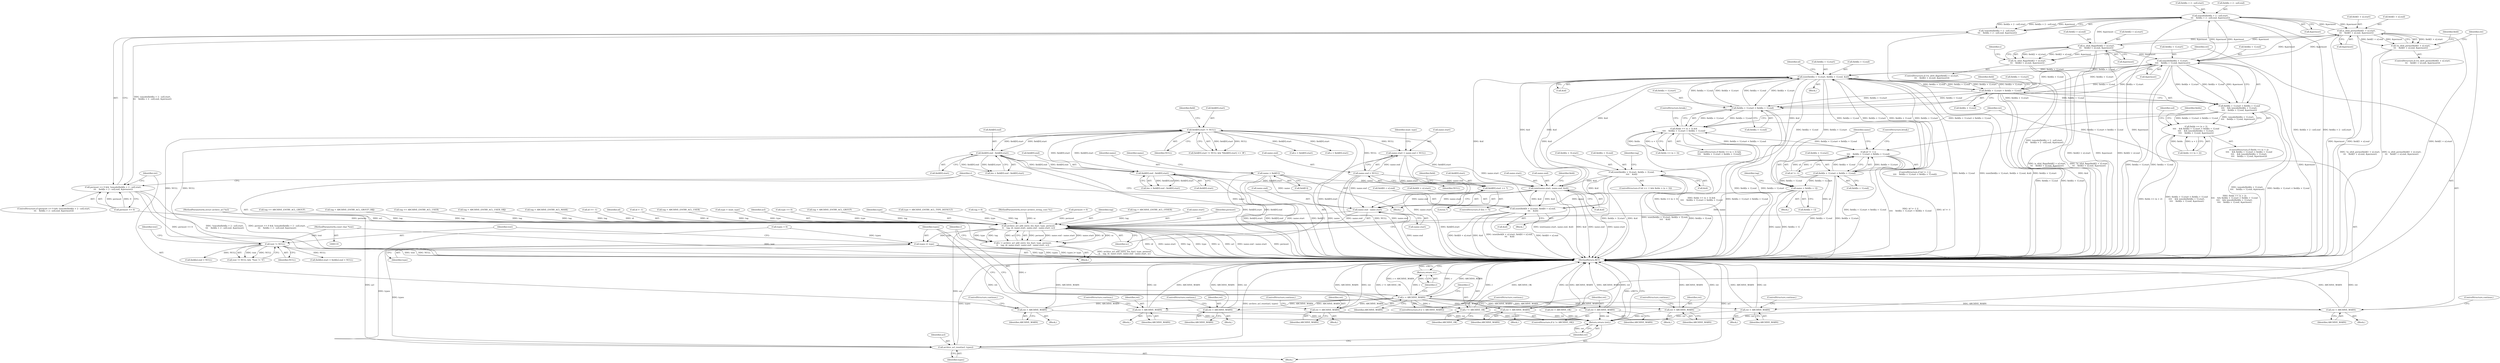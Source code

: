 digraph "0_libarchive_15bf44fd2c1ad0e3fd87048b3fcc90c4dcff1175@array" {
"1000656" [label="(Call,ismode(field[n + 2 - sol].start,\n\t\t\t    field[n + 2 - sol].end, &permset))"];
"1000837" [label="(Call,is_nfs4_flags(field[2 + n].start,\n\t\t\t    field[2 + n].end, &permset))"];
"1000813" [label="(Call,is_nfs4_perms(field[1 + n].start,\n\t\t\t    field[1 + n].end, &permset))"];
"1000656" [label="(Call,ismode(field[n + 2 - sol].start,\n\t\t\t    field[n + 2 - sol].end, &permset))"];
"1000552" [label="(Call,ismode(field[n + 1].start,\n\t\t\t\t    field[n + 1].end, &permset))"];
"1000537" [label="(Call,field[n + 1].start < field[n + 1].end)"];
"1000352" [label="(Call,isint(field[n + 1].start, field[n + 1].end, &id))"];
"1000610" [label="(Call,field[n + 1].start < field[n + 1].end)"];
"1000581" [label="(Call,field[n + 1].start < field[n + 1].end)"];
"1000798" [label="(Call,isint(name.start, name.end, &id))"];
"1000273" [label="(Call,name.start = name.end = NULL)"];
"1000277" [label="(Call,name.end = NULL)"];
"1000243" [label="(Call,field[0].start != NULL)"];
"1000693" [label="(Call,field[0].end - field[0].start)"];
"1000296" [label="(Call,field[0].end - field[0].start)"];
"1000337" [label="(Call,field[0].start += 7)"];
"1000171" [label="(Call,text != NULL)"];
"1000121" [label="(MethodParameterIn,const char *text)"];
"1000793" [label="(Call,name = field[1])"];
"1000950" [label="(Call,isint(field[4 + n].start, field[4 + n].end,\n\t\t\t    &id))"];
"1000380" [label="(Call,isint(field[n + 3].start, field[n + 3].end,\n\t\t\t\t    &id))"];
"1000978" [label="(Call,name.end - name.start)"];
"1000969" [label="(Call,archive_acl_add_entry_len_l(acl, type, permset,\n\t\t    tag, id, name.start, name.end - name.start, sc))"];
"1000967" [label="(Call,r = archive_acl_add_entry_len_l(acl, type, permset,\n\t\t    tag, id, name.start, name.end - name.start, sc))"];
"1000987" [label="(Call,r < ARCHIVE_WARN)"];
"1000434" [label="(Call,ret = ARCHIVE_WARN)"];
"1001005" [label="(Return,return (ret);)"];
"1000597" [label="(Call,ret = ARCHIVE_WARN)"];
"1000646" [label="(Call,ret = ARCHIVE_WARN)"];
"1000678" [label="(Call,ret = ARCHIVE_WARN)"];
"1000776" [label="(Call,ret = ARCHIVE_WARN)"];
"1000831" [label="(Call,ret = ARCHIVE_WARN)"];
"1000855" [label="(Call,ret = ARCHIVE_WARN)"];
"1000946" [label="(Call,ret = ARCHIVE_WARN)"];
"1000990" [label="(Return,return (r);)"];
"1000993" [label="(Call,r != ARCHIVE_OK)"];
"1000996" [label="(Call,ret = ARCHIVE_WARN)"];
"1000999" [label="(Call,types |= type)"];
"1001002" [label="(Call,archive_acl_reset(acl, types))"];
"1000536" [label="(Call,field[n + 1].start < field[n + 1].end\n\t\t\t\t    && ismode(field[n + 1].start,\n\t\t\t\t    field[n + 1].end, &permset))"];
"1000530" [label="(Call,fields == (n + 2)\n\t\t\t\t    && field[n + 1].start < field[n + 1].end\n\t\t\t\t    && ismode(field[n + 1].start,\n\t\t\t\t    field[n + 1].end, &permset))"];
"1000575" [label="(Call,fields == (n + 3) &&\n\t\t\t\t    field[n + 1].start < field[n + 1].end)"];
"1000605" [label="(Call,id != -1 ||\n\t\t\t\t    field[n + 1].start < field[n + 1].end)"];
"1000626" [label="(Call,name = field[n + 1])"];
"1000655" [label="(Call,!ismode(field[n + 2 - sol].start,\n\t\t\t    field[n + 2 - sol].end, &permset))"];
"1000651" [label="(Call,permset == 0 && !ismode(field[n + 2 - sol].start,\n\t\t\t    field[n + 2 - sol].end, &permset))"];
"1000812" [label="(Call,!is_nfs4_perms(field[1 + n].start,\n\t\t\t    field[1 + n].end, &permset))"];
"1000836" [label="(Call,!is_nfs4_flags(field[2 + n].start,\n\t\t\t    field[2 + n].end, &permset))"];
"1000680" [label="(Identifier,ARCHIVE_WARN)"];
"1000776" [label="(Call,ret = ARCHIVE_WARN)"];
"1000249" [label="(Identifier,NULL)"];
"1000343" [label="(Literal,7)"];
"1000798" [label="(Call,isint(name.start, name.end, &id))"];
"1000437" [label="(ControlStructure,continue;)"];
"1000349" [label="(Call,type = want_type)"];
"1000124" [label="(Block,)"];
"1000166" [label="(Call,types = 0)"];
"1001004" [label="(Identifier,types)"];
"1000835" [label="(ControlStructure,if (!is_nfs4_flags(field[2 + n].start,\n\t\t\t    field[2 + n].end, &permset)))"];
"1000811" [label="(ControlStructure,if (!is_nfs4_perms(field[1 + n].start,\n\t\t\t    field[1 + n].end, &permset)))"];
"1000338" [label="(Call,field[0].start)"];
"1000530" [label="(Call,fields == (n + 2)\n\t\t\t\t    && field[n + 1].start < field[n + 1].end\n\t\t\t\t    && ismode(field[n + 1].start,\n\t\t\t\t    field[n + 1].end, &permset))"];
"1000531" [label="(Call,fields == (n + 2))"];
"1000970" [label="(Identifier,acl)"];
"1000435" [label="(Identifier,ret)"];
"1000626" [label="(Call,name = field[n + 1])"];
"1001005" [label="(Return,return (ret);)"];
"1000577" [label="(Identifier,fields)"];
"1000388" [label="(Call,field[n + 3].end)"];
"1000968" [label="(Identifier,r)"];
"1000699" [label="(Call,field[0].start)"];
"1000831" [label="(Call,ret = ARCHIVE_WARN)"];
"1000836" [label="(Call,!is_nfs4_flags(field[2 + n].start,\n\t\t\t    field[2 + n].end, &permset))"];
"1000828" [label="(Call,&permset)"];
"1000560" [label="(Call,field[n + 1].end)"];
"1000433" [label="(Block,)"];
"1000997" [label="(Identifier,ret)"];
"1000601" [label="(ControlStructure,break;)"];
"1000840" [label="(Identifier,field)"];
"1000606" [label="(Call,id != -1)"];
"1000830" [label="(Block,)"];
"1000599" [label="(Identifier,ARCHIVE_WARN)"];
"1000286" [label="(Block,)"];
"1000812" [label="(Call,!is_nfs4_perms(field[1 + n].start,\n\t\t\t    field[1 + n].end, &permset))"];
"1000789" [label="(Block,)"];
"1000228" [label="(Call,field[n].start = field[n].end = NULL)"];
"1000296" [label="(Call,field[0].end - field[0].start)"];
"1000856" [label="(Identifier,ret)"];
"1000950" [label="(Call,isint(field[4 + n].start, field[4 + n].end,\n\t\t\t    &id))"];
"1000529" [label="(ControlStructure,if (fields == (n + 2)\n\t\t\t\t    && field[n + 1].start < field[n + 1].end\n\t\t\t\t    && ismode(field[n + 1].start,\n\t\t\t\t    field[n + 1].end, &permset)))"];
"1000805" [label="(Call,&id)"];
"1000176" [label="(Identifier,text)"];
"1000949" [label="(ControlStructure,continue;)"];
"1000958" [label="(Call,field[4 + n].end)"];
"1001007" [label="(MethodReturn,RET)"];
"1000814" [label="(Call,field[1 + n].start)"];
"1000838" [label="(Call,field[2 + n].start)"];
"1000353" [label="(Call,field[n + 1].start)"];
"1000681" [label="(ControlStructure,continue;)"];
"1000574" [label="(ControlStructure,if (fields == (n + 3) &&\n\t\t\t\t    field[n + 1].start < field[n + 1].end))"];
"1000989" [label="(Identifier,ARCHIVE_WARN)"];
"1000942" [label="(Call,type == 0)"];
"1000998" [label="(Identifier,ARCHIVE_WARN)"];
"1000598" [label="(Identifier,ret)"];
"1000641" [label="(Call,tag = ARCHIVE_ENTRY_ACL_GROUP)"];
"1000971" [label="(Identifier,type)"];
"1000575" [label="(Call,fields == (n + 3) &&\n\t\t\t\t    field[n + 1].start < field[n + 1].end)"];
"1000794" [label="(Identifier,name)"];
"1001002" [label="(Call,archive_acl_reset(acl, types))"];
"1000693" [label="(Call,field[0].end - field[0].start)"];
"1000610" [label="(Call,field[n + 1].start < field[n + 1].end)"];
"1000330" [label="(Call,type = ARCHIVE_ENTRY_ACL_TYPE_DEFAULT)"];
"1000945" [label="(Block,)"];
"1000278" [label="(Call,name.end)"];
"1000813" [label="(Call,is_nfs4_perms(field[1 + n].start,\n\t\t\t    field[1 + n].end, &permset))"];
"1000120" [label="(MethodParameterIn,struct archive_acl *acl)"];
"1000793" [label="(Call,name = field[1])"];
"1000397" [label="(Call,tag = 0)"];
"1001001" [label="(Identifier,type)"];
"1000600" [label="(ControlStructure,continue;)"];
"1000355" [label="(Identifier,field)"];
"1000555" [label="(Identifier,field)"];
"1000675" [label="(Call,&permset)"];
"1000597" [label="(Call,ret = ARCHIVE_WARN)"];
"1000799" [label="(Call,name.start)"];
"1001000" [label="(Identifier,types)"];
"1000679" [label="(Identifier,ret)"];
"1001006" [label="(Identifier,ret)"];
"1000243" [label="(Call,field[0].start != NULL)"];
"1000538" [label="(Call,field[n + 1].start)"];
"1000254" [label="(Identifier,field)"];
"1000650" [label="(ControlStructure,if (permset == 0 && !ismode(field[n + 2 - sol].start,\n\t\t\t    field[n + 2 - sol].end, &permset)))"];
"1000178" [label="(Block,)"];
"1000242" [label="(Call,field[0].start != NULL && *(field[0].start) == '#')"];
"1000834" [label="(ControlStructure,continue;)"];
"1000294" [label="(Call,len = field[0].end - field[0].start)"];
"1000993" [label="(Call,r != ARCHIVE_OK)"];
"1000526" [label="(Block,)"];
"1000567" [label="(Call,&permset)"];
"1000545" [label="(Call,field[n + 1].end)"];
"1000571" [label="(Identifier,sol)"];
"1000628" [label="(Call,field[n + 1])"];
"1000845" [label="(Call,field[2 + n].end)"];
"1000779" [label="(ControlStructure,continue;)"];
"1000360" [label="(Call,field[n + 1].end)"];
"1000536" [label="(Call,field[n + 1].start < field[n + 1].end\n\t\t\t\t    && ismode(field[n + 1].start,\n\t\t\t\t    field[n + 1].end, &permset))"];
"1000123" [label="(MethodParameterIn,struct archive_string_conv *sc)"];
"1000991" [label="(Identifier,r)"];
"1000651" [label="(Call,permset == 0 && !ismode(field[n + 2 - sol].start,\n\t\t\t    field[n + 2 - sol].end, &permset))"];
"1000775" [label="(Block,)"];
"1000982" [label="(Call,name.start)"];
"1000367" [label="(Call,&id)"];
"1000398" [label="(Identifier,tag)"];
"1000270" [label="(Call,permset = 0)"];
"1000860" [label="(Identifier,s)"];
"1000800" [label="(Identifier,name)"];
"1000988" [label="(Identifier,r)"];
"1000684" [label="(Call,s = field[0].start)"];
"1000973" [label="(Identifier,tag)"];
"1000553" [label="(Call,field[n + 1].start)"];
"1000604" [label="(ControlStructure,if (id != -1 ||\n\t\t\t\t    field[n + 1].start < field[n + 1].end))"];
"1000802" [label="(Call,name.end)"];
"1000244" [label="(Call,field[0].start)"];
"1000987" [label="(Call,r < ARCHIVE_WARN)"];
"1000589" [label="(Call,field[n + 1].end)"];
"1000605" [label="(Call,id != -1 ||\n\t\t\t\t    field[n + 1].start < field[n + 1].end)"];
"1000498" [label="(Call,tag = ARCHIVE_ENTRY_ACL_OTHER)"];
"1000947" [label="(Identifier,ret)"];
"1000978" [label="(Call,name.end - name.start)"];
"1000611" [label="(Call,field[n + 1].start)"];
"1000171" [label="(Call,text != NULL)"];
"1000986" [label="(ControlStructure,if (r < ARCHIVE_WARN))"];
"1000647" [label="(Identifier,ret)"];
"1000855" [label="(Call,ret = ARCHIVE_WARN)"];
"1000369" [label="(ControlStructure,if (id == -1 && fields > (n + 3)))"];
"1000163" [label="(Call,ret = ARCHIVE_OK)"];
"1000333" [label="(ControlStructure,if (len > 7))"];
"1000975" [label="(Call,name.start)"];
"1001003" [label="(Identifier,acl)"];
"1000951" [label="(Call,field[4 + n].start)"];
"1000537" [label="(Call,field[n + 1].start < field[n + 1].end)"];
"1000972" [label="(Identifier,permset)"];
"1000337" [label="(Call,field[0].start += 7)"];
"1000657" [label="(Call,field[n + 2 - sol].start)"];
"1000999" [label="(Call,types |= type)"];
"1000677" [label="(Block,)"];
"1000582" [label="(Call,field[n + 1].start)"];
"1000648" [label="(Identifier,ARCHIVE_WARN)"];
"1000786" [label="(Call,tag == ARCHIVE_ENTRY_ACL_GROUP)"];
"1000173" [label="(Identifier,NULL)"];
"1000234" [label="(Call,field[n].end = NULL)"];
"1000284" [label="(Identifier,want_type)"];
"1000992" [label="(ControlStructure,if (r != ARCHIVE_OK))"];
"1000990" [label="(Return,return (r);)"];
"1000795" [label="(Call,field[1])"];
"1000948" [label="(Identifier,ARCHIVE_WARN)"];
"1000994" [label="(Identifier,r)"];
"1000372" [label="(Identifier,id)"];
"1000287" [label="(Call,s = field[0].start)"];
"1000596" [label="(Block,)"];
"1000832" [label="(Identifier,ret)"];
"1000852" [label="(Call,&permset)"];
"1000985" [label="(Identifier,sc)"];
"1000380" [label="(Call,isint(field[n + 3].start, field[n + 3].end,\n\t\t\t\t    &id))"];
"1000821" [label="(Call,field[1 + n].end)"];
"1000996" [label="(Call,ret = ARCHIVE_WARN)"];
"1000436" [label="(Identifier,ARCHIVE_WARN)"];
"1000854" [label="(Block,)"];
"1000381" [label="(Call,field[n + 3].start)"];
"1000967" [label="(Call,r = archive_acl_add_entry_len_l(acl, type, permset,\n\t\t    tag, id, name.start, name.end - name.start, sc))"];
"1000655" [label="(Call,!ismode(field[n + 2 - sol].start,\n\t\t\t    field[n + 2 - sol].end, &permset))"];
"1000678" [label="(Call,ret = ARCHIVE_WARN)"];
"1000656" [label="(Call,ismode(field[n + 2 - sol].start,\n\t\t\t    field[n + 2 - sol].end, &permset))"];
"1000833" [label="(Identifier,ARCHIVE_WARN)"];
"1000857" [label="(Identifier,ARCHIVE_WARN)"];
"1000302" [label="(Call,field[0].start)"];
"1000625" [label="(Block,)"];
"1000618" [label="(Call,field[n + 1].end)"];
"1000121" [label="(MethodParameterIn,const char *text)"];
"1000281" [label="(Identifier,NULL)"];
"1000552" [label="(Call,ismode(field[n + 1].start,\n\t\t\t\t    field[n + 1].end, &permset))"];
"1000627" [label="(Identifier,name)"];
"1000969" [label="(Call,archive_acl_add_entry_len_l(acl, type, permset,\n\t\t    tag, id, name.start, name.end - name.start, sc))"];
"1000274" [label="(Call,name.start)"];
"1000170" [label="(Call,text != NULL &&  *text != '\0')"];
"1000837" [label="(Call,is_nfs4_flags(field[2 + n].start,\n\t\t\t    field[2 + n].end, &permset))"];
"1000277" [label="(Call,name.end = NULL)"];
"1000694" [label="(Call,field[0].end)"];
"1000649" [label="(ControlStructure,continue;)"];
"1000652" [label="(Call,permset == 0)"];
"1000644" [label="(ControlStructure,break;)"];
"1000478" [label="(Call,tag = ARCHIVE_ENTRY_ACL_GROUP_OBJ)"];
"1000635" [label="(Identifier,tag)"];
"1000273" [label="(Call,name.start = name.end = NULL)"];
"1000458" [label="(Call,tag = ARCHIVE_ENTRY_ACL_USER_OBJ)"];
"1000518" [label="(Call,tag = ARCHIVE_ENTRY_ACL_MASK)"];
"1000371" [label="(Call,id == -1)"];
"1000172" [label="(Identifier,text)"];
"1000974" [label="(Identifier,id)"];
"1000266" [label="(Call,id = -1)"];
"1000297" [label="(Call,field[0].end)"];
"1000691" [label="(Call,len = field[0].end - field[0].start)"];
"1000777" [label="(Identifier,ret)"];
"1000637" [label="(Call,tag = ARCHIVE_ENTRY_ACL_USER)"];
"1000395" [label="(Call,&id)"];
"1000946" [label="(Call,ret = ARCHIVE_WARN)"];
"1000581" [label="(Call,field[n + 1].start < field[n + 1].end)"];
"1000576" [label="(Call,fields == (n + 3))"];
"1000352" [label="(Call,isint(field[n + 1].start, field[n + 1].end, &id))"];
"1000646" [label="(Call,ret = ARCHIVE_WARN)"];
"1000995" [label="(Identifier,ARCHIVE_OK)"];
"1000783" [label="(Call,tag == ARCHIVE_ENTRY_ACL_USER)"];
"1000816" [label="(Identifier,field)"];
"1000434" [label="(Call,ret = ARCHIVE_WARN)"];
"1000858" [label="(ControlStructure,continue;)"];
"1000965" [label="(Call,&id)"];
"1000778" [label="(Identifier,ARCHIVE_WARN)"];
"1000666" [label="(Call,field[n + 2 - sol].end)"];
"1000979" [label="(Call,name.end)"];
"1000683" [label="(Block,)"];
"1000656" -> "1000655"  [label="AST: "];
"1000656" -> "1000675"  [label="CFG: "];
"1000657" -> "1000656"  [label="AST: "];
"1000666" -> "1000656"  [label="AST: "];
"1000675" -> "1000656"  [label="AST: "];
"1000655" -> "1000656"  [label="CFG: "];
"1000656" -> "1001007"  [label="DDG: &permset"];
"1000656" -> "1001007"  [label="DDG: field[n + 2 - sol].end"];
"1000656" -> "1001007"  [label="DDG: field[n + 2 - sol].start"];
"1000656" -> "1000552"  [label="DDG: &permset"];
"1000656" -> "1000655"  [label="DDG: field[n + 2 - sol].start"];
"1000656" -> "1000655"  [label="DDG: field[n + 2 - sol].end"];
"1000656" -> "1000655"  [label="DDG: &permset"];
"1000837" -> "1000656"  [label="DDG: &permset"];
"1000813" -> "1000656"  [label="DDG: &permset"];
"1000552" -> "1000656"  [label="DDG: &permset"];
"1000656" -> "1000813"  [label="DDG: &permset"];
"1000837" -> "1000836"  [label="AST: "];
"1000837" -> "1000852"  [label="CFG: "];
"1000838" -> "1000837"  [label="AST: "];
"1000845" -> "1000837"  [label="AST: "];
"1000852" -> "1000837"  [label="AST: "];
"1000836" -> "1000837"  [label="CFG: "];
"1000837" -> "1001007"  [label="DDG: field[2 + n].start"];
"1000837" -> "1001007"  [label="DDG: &permset"];
"1000837" -> "1001007"  [label="DDG: field[2 + n].end"];
"1000837" -> "1000552"  [label="DDG: &permset"];
"1000837" -> "1000813"  [label="DDG: &permset"];
"1000837" -> "1000836"  [label="DDG: field[2 + n].start"];
"1000837" -> "1000836"  [label="DDG: field[2 + n].end"];
"1000837" -> "1000836"  [label="DDG: &permset"];
"1000813" -> "1000837"  [label="DDG: &permset"];
"1000813" -> "1000812"  [label="AST: "];
"1000813" -> "1000828"  [label="CFG: "];
"1000814" -> "1000813"  [label="AST: "];
"1000821" -> "1000813"  [label="AST: "];
"1000828" -> "1000813"  [label="AST: "];
"1000812" -> "1000813"  [label="CFG: "];
"1000813" -> "1001007"  [label="DDG: field[1 + n].start"];
"1000813" -> "1001007"  [label="DDG: &permset"];
"1000813" -> "1001007"  [label="DDG: field[1 + n].end"];
"1000813" -> "1000552"  [label="DDG: &permset"];
"1000813" -> "1000812"  [label="DDG: field[1 + n].start"];
"1000813" -> "1000812"  [label="DDG: field[1 + n].end"];
"1000813" -> "1000812"  [label="DDG: &permset"];
"1000552" -> "1000813"  [label="DDG: &permset"];
"1000552" -> "1000536"  [label="AST: "];
"1000552" -> "1000567"  [label="CFG: "];
"1000553" -> "1000552"  [label="AST: "];
"1000560" -> "1000552"  [label="AST: "];
"1000567" -> "1000552"  [label="AST: "];
"1000536" -> "1000552"  [label="CFG: "];
"1000552" -> "1001007"  [label="DDG: field[n + 1].start"];
"1000552" -> "1001007"  [label="DDG: field[n + 1].end"];
"1000552" -> "1001007"  [label="DDG: &permset"];
"1000552" -> "1000352"  [label="DDG: field[n + 1].start"];
"1000552" -> "1000352"  [label="DDG: field[n + 1].end"];
"1000552" -> "1000536"  [label="DDG: field[n + 1].start"];
"1000552" -> "1000536"  [label="DDG: field[n + 1].end"];
"1000552" -> "1000536"  [label="DDG: &permset"];
"1000537" -> "1000552"  [label="DDG: field[n + 1].start"];
"1000537" -> "1000552"  [label="DDG: field[n + 1].end"];
"1000552" -> "1000581"  [label="DDG: field[n + 1].start"];
"1000552" -> "1000581"  [label="DDG: field[n + 1].end"];
"1000537" -> "1000536"  [label="AST: "];
"1000537" -> "1000545"  [label="CFG: "];
"1000538" -> "1000537"  [label="AST: "];
"1000545" -> "1000537"  [label="AST: "];
"1000555" -> "1000537"  [label="CFG: "];
"1000536" -> "1000537"  [label="CFG: "];
"1000537" -> "1001007"  [label="DDG: field[n + 1].end"];
"1000537" -> "1001007"  [label="DDG: field[n + 1].start"];
"1000537" -> "1000352"  [label="DDG: field[n + 1].start"];
"1000537" -> "1000352"  [label="DDG: field[n + 1].end"];
"1000537" -> "1000536"  [label="DDG: field[n + 1].start"];
"1000537" -> "1000536"  [label="DDG: field[n + 1].end"];
"1000352" -> "1000537"  [label="DDG: field[n + 1].start"];
"1000352" -> "1000537"  [label="DDG: field[n + 1].end"];
"1000537" -> "1000581"  [label="DDG: field[n + 1].start"];
"1000537" -> "1000581"  [label="DDG: field[n + 1].end"];
"1000352" -> "1000286"  [label="AST: "];
"1000352" -> "1000367"  [label="CFG: "];
"1000353" -> "1000352"  [label="AST: "];
"1000360" -> "1000352"  [label="AST: "];
"1000367" -> "1000352"  [label="AST: "];
"1000372" -> "1000352"  [label="CFG: "];
"1000352" -> "1001007"  [label="DDG: field[n + 1].start"];
"1000352" -> "1001007"  [label="DDG: &id"];
"1000352" -> "1001007"  [label="DDG: field[n + 1].end"];
"1000352" -> "1001007"  [label="DDG: isint(field[n + 1].start, field[n + 1].end, &id)"];
"1000610" -> "1000352"  [label="DDG: field[n + 1].start"];
"1000610" -> "1000352"  [label="DDG: field[n + 1].end"];
"1000581" -> "1000352"  [label="DDG: field[n + 1].start"];
"1000581" -> "1000352"  [label="DDG: field[n + 1].end"];
"1000798" -> "1000352"  [label="DDG: &id"];
"1000950" -> "1000352"  [label="DDG: &id"];
"1000380" -> "1000352"  [label="DDG: &id"];
"1000352" -> "1000380"  [label="DDG: &id"];
"1000352" -> "1000581"  [label="DDG: field[n + 1].start"];
"1000352" -> "1000581"  [label="DDG: field[n + 1].end"];
"1000352" -> "1000610"  [label="DDG: field[n + 1].start"];
"1000352" -> "1000610"  [label="DDG: field[n + 1].end"];
"1000352" -> "1000626"  [label="DDG: field[n + 1].start"];
"1000352" -> "1000626"  [label="DDG: field[n + 1].end"];
"1000352" -> "1000798"  [label="DDG: &id"];
"1000352" -> "1000950"  [label="DDG: &id"];
"1000610" -> "1000605"  [label="AST: "];
"1000610" -> "1000618"  [label="CFG: "];
"1000611" -> "1000610"  [label="AST: "];
"1000618" -> "1000610"  [label="AST: "];
"1000605" -> "1000610"  [label="CFG: "];
"1000610" -> "1001007"  [label="DDG: field[n + 1].end"];
"1000610" -> "1001007"  [label="DDG: field[n + 1].start"];
"1000610" -> "1000605"  [label="DDG: field[n + 1].start"];
"1000610" -> "1000605"  [label="DDG: field[n + 1].end"];
"1000610" -> "1000626"  [label="DDG: field[n + 1].end"];
"1000610" -> "1000626"  [label="DDG: field[n + 1].start"];
"1000581" -> "1000575"  [label="AST: "];
"1000581" -> "1000589"  [label="CFG: "];
"1000582" -> "1000581"  [label="AST: "];
"1000589" -> "1000581"  [label="AST: "];
"1000575" -> "1000581"  [label="CFG: "];
"1000581" -> "1001007"  [label="DDG: field[n + 1].end"];
"1000581" -> "1001007"  [label="DDG: field[n + 1].start"];
"1000581" -> "1000575"  [label="DDG: field[n + 1].start"];
"1000581" -> "1000575"  [label="DDG: field[n + 1].end"];
"1000798" -> "1000789"  [label="AST: "];
"1000798" -> "1000805"  [label="CFG: "];
"1000799" -> "1000798"  [label="AST: "];
"1000802" -> "1000798"  [label="AST: "];
"1000805" -> "1000798"  [label="AST: "];
"1000816" -> "1000798"  [label="CFG: "];
"1000798" -> "1001007"  [label="DDG: &id"];
"1000798" -> "1001007"  [label="DDG: name.end"];
"1000798" -> "1001007"  [label="DDG: name.start"];
"1000798" -> "1001007"  [label="DDG: isint(name.start, name.end, &id)"];
"1000273" -> "1000798"  [label="DDG: name.start"];
"1000793" -> "1000798"  [label="DDG: name"];
"1000277" -> "1000798"  [label="DDG: name.end"];
"1000950" -> "1000798"  [label="DDG: &id"];
"1000380" -> "1000798"  [label="DDG: &id"];
"1000798" -> "1000950"  [label="DDG: &id"];
"1000798" -> "1000978"  [label="DDG: name.end"];
"1000798" -> "1000978"  [label="DDG: name.start"];
"1000273" -> "1000178"  [label="AST: "];
"1000273" -> "1000277"  [label="CFG: "];
"1000274" -> "1000273"  [label="AST: "];
"1000277" -> "1000273"  [label="AST: "];
"1000284" -> "1000273"  [label="CFG: "];
"1000273" -> "1001007"  [label="DDG: name.start"];
"1000277" -> "1000273"  [label="DDG: name.end"];
"1000243" -> "1000273"  [label="DDG: NULL"];
"1000273" -> "1000978"  [label="DDG: name.start"];
"1000277" -> "1000281"  [label="CFG: "];
"1000278" -> "1000277"  [label="AST: "];
"1000281" -> "1000277"  [label="AST: "];
"1000277" -> "1001007"  [label="DDG: name.end"];
"1000277" -> "1001007"  [label="DDG: NULL"];
"1000243" -> "1000277"  [label="DDG: NULL"];
"1000277" -> "1000978"  [label="DDG: name.end"];
"1000243" -> "1000242"  [label="AST: "];
"1000243" -> "1000249"  [label="CFG: "];
"1000244" -> "1000243"  [label="AST: "];
"1000249" -> "1000243"  [label="AST: "];
"1000254" -> "1000243"  [label="CFG: "];
"1000242" -> "1000243"  [label="CFG: "];
"1000243" -> "1001007"  [label="DDG: field[0].start"];
"1000243" -> "1000171"  [label="DDG: NULL"];
"1000243" -> "1000242"  [label="DDG: field[0].start"];
"1000243" -> "1000242"  [label="DDG: NULL"];
"1000693" -> "1000243"  [label="DDG: field[0].start"];
"1000337" -> "1000243"  [label="DDG: field[0].start"];
"1000296" -> "1000243"  [label="DDG: field[0].start"];
"1000171" -> "1000243"  [label="DDG: NULL"];
"1000243" -> "1000287"  [label="DDG: field[0].start"];
"1000243" -> "1000296"  [label="DDG: field[0].start"];
"1000243" -> "1000684"  [label="DDG: field[0].start"];
"1000243" -> "1000693"  [label="DDG: field[0].start"];
"1000693" -> "1000691"  [label="AST: "];
"1000693" -> "1000699"  [label="CFG: "];
"1000694" -> "1000693"  [label="AST: "];
"1000699" -> "1000693"  [label="AST: "];
"1000691" -> "1000693"  [label="CFG: "];
"1000693" -> "1001007"  [label="DDG: field[0].start"];
"1000693" -> "1001007"  [label="DDG: field[0].end"];
"1000693" -> "1000296"  [label="DDG: field[0].end"];
"1000693" -> "1000691"  [label="DDG: field[0].end"];
"1000693" -> "1000691"  [label="DDG: field[0].start"];
"1000296" -> "1000693"  [label="DDG: field[0].end"];
"1000296" -> "1000294"  [label="AST: "];
"1000296" -> "1000302"  [label="CFG: "];
"1000297" -> "1000296"  [label="AST: "];
"1000302" -> "1000296"  [label="AST: "];
"1000294" -> "1000296"  [label="CFG: "];
"1000296" -> "1001007"  [label="DDG: field[0].start"];
"1000296" -> "1001007"  [label="DDG: field[0].end"];
"1000296" -> "1000294"  [label="DDG: field[0].end"];
"1000296" -> "1000294"  [label="DDG: field[0].start"];
"1000296" -> "1000337"  [label="DDG: field[0].start"];
"1000337" -> "1000333"  [label="AST: "];
"1000337" -> "1000343"  [label="CFG: "];
"1000338" -> "1000337"  [label="AST: "];
"1000343" -> "1000337"  [label="AST: "];
"1000355" -> "1000337"  [label="CFG: "];
"1000337" -> "1001007"  [label="DDG: field[0].start"];
"1000171" -> "1000170"  [label="AST: "];
"1000171" -> "1000173"  [label="CFG: "];
"1000172" -> "1000171"  [label="AST: "];
"1000173" -> "1000171"  [label="AST: "];
"1000176" -> "1000171"  [label="CFG: "];
"1000170" -> "1000171"  [label="CFG: "];
"1000171" -> "1001007"  [label="DDG: text"];
"1000171" -> "1001007"  [label="DDG: NULL"];
"1000171" -> "1000170"  [label="DDG: text"];
"1000171" -> "1000170"  [label="DDG: NULL"];
"1000121" -> "1000171"  [label="DDG: text"];
"1000171" -> "1000228"  [label="DDG: NULL"];
"1000171" -> "1000234"  [label="DDG: NULL"];
"1000121" -> "1000119"  [label="AST: "];
"1000121" -> "1001007"  [label="DDG: text"];
"1000793" -> "1000789"  [label="AST: "];
"1000793" -> "1000795"  [label="CFG: "];
"1000794" -> "1000793"  [label="AST: "];
"1000795" -> "1000793"  [label="AST: "];
"1000800" -> "1000793"  [label="CFG: "];
"1000793" -> "1001007"  [label="DDG: field[1]"];
"1000793" -> "1001007"  [label="DDG: name"];
"1000793" -> "1000969"  [label="DDG: name"];
"1000793" -> "1000978"  [label="DDG: name"];
"1000950" -> "1000683"  [label="AST: "];
"1000950" -> "1000965"  [label="CFG: "];
"1000951" -> "1000950"  [label="AST: "];
"1000958" -> "1000950"  [label="AST: "];
"1000965" -> "1000950"  [label="AST: "];
"1000968" -> "1000950"  [label="CFG: "];
"1000950" -> "1001007"  [label="DDG: &id"];
"1000950" -> "1001007"  [label="DDG: isint(field[4 + n].start, field[4 + n].end,\n\t\t\t    &id)"];
"1000950" -> "1001007"  [label="DDG: field[4 + n].end"];
"1000950" -> "1001007"  [label="DDG: field[4 + n].start"];
"1000380" -> "1000950"  [label="DDG: &id"];
"1000380" -> "1000369"  [label="AST: "];
"1000380" -> "1000395"  [label="CFG: "];
"1000381" -> "1000380"  [label="AST: "];
"1000388" -> "1000380"  [label="AST: "];
"1000395" -> "1000380"  [label="AST: "];
"1000398" -> "1000380"  [label="CFG: "];
"1000380" -> "1001007"  [label="DDG: isint(field[n + 3].start, field[n + 3].end,\n\t\t\t\t    &id)"];
"1000380" -> "1001007"  [label="DDG: field[n + 3].end"];
"1000380" -> "1001007"  [label="DDG: field[n + 3].start"];
"1000380" -> "1001007"  [label="DDG: &id"];
"1000978" -> "1000969"  [label="AST: "];
"1000978" -> "1000982"  [label="CFG: "];
"1000979" -> "1000978"  [label="AST: "];
"1000982" -> "1000978"  [label="AST: "];
"1000985" -> "1000978"  [label="CFG: "];
"1000978" -> "1001007"  [label="DDG: name.end"];
"1000978" -> "1000969"  [label="DDG: name.start"];
"1000978" -> "1000969"  [label="DDG: name.end"];
"1000626" -> "1000978"  [label="DDG: name"];
"1000969" -> "1000967"  [label="AST: "];
"1000969" -> "1000985"  [label="CFG: "];
"1000970" -> "1000969"  [label="AST: "];
"1000971" -> "1000969"  [label="AST: "];
"1000972" -> "1000969"  [label="AST: "];
"1000973" -> "1000969"  [label="AST: "];
"1000974" -> "1000969"  [label="AST: "];
"1000975" -> "1000969"  [label="AST: "];
"1000985" -> "1000969"  [label="AST: "];
"1000967" -> "1000969"  [label="CFG: "];
"1000969" -> "1001007"  [label="DDG: permset"];
"1000969" -> "1001007"  [label="DDG: id"];
"1000969" -> "1001007"  [label="DDG: name.start"];
"1000969" -> "1001007"  [label="DDG: tag"];
"1000969" -> "1001007"  [label="DDG: type"];
"1000969" -> "1001007"  [label="DDG: sc"];
"1000969" -> "1001007"  [label="DDG: acl"];
"1000969" -> "1001007"  [label="DDG: name.end - name.start"];
"1000969" -> "1000967"  [label="DDG: permset"];
"1000969" -> "1000967"  [label="DDG: name.end - name.start"];
"1000969" -> "1000967"  [label="DDG: name.start"];
"1000969" -> "1000967"  [label="DDG: id"];
"1000969" -> "1000967"  [label="DDG: sc"];
"1000969" -> "1000967"  [label="DDG: type"];
"1000969" -> "1000967"  [label="DDG: tag"];
"1000969" -> "1000967"  [label="DDG: acl"];
"1000120" -> "1000969"  [label="DDG: acl"];
"1000330" -> "1000969"  [label="DDG: type"];
"1000942" -> "1000969"  [label="DDG: type"];
"1000349" -> "1000969"  [label="DDG: type"];
"1000652" -> "1000969"  [label="DDG: permset"];
"1000270" -> "1000969"  [label="DDG: permset"];
"1000637" -> "1000969"  [label="DDG: tag"];
"1000458" -> "1000969"  [label="DDG: tag"];
"1000397" -> "1000969"  [label="DDG: tag"];
"1000518" -> "1000969"  [label="DDG: tag"];
"1000498" -> "1000969"  [label="DDG: tag"];
"1000786" -> "1000969"  [label="DDG: tag"];
"1000641" -> "1000969"  [label="DDG: tag"];
"1000478" -> "1000969"  [label="DDG: tag"];
"1000783" -> "1000969"  [label="DDG: tag"];
"1000606" -> "1000969"  [label="DDG: id"];
"1000266" -> "1000969"  [label="DDG: id"];
"1000371" -> "1000969"  [label="DDG: id"];
"1000626" -> "1000969"  [label="DDG: name"];
"1000123" -> "1000969"  [label="DDG: sc"];
"1000969" -> "1000999"  [label="DDG: type"];
"1000969" -> "1001002"  [label="DDG: acl"];
"1000967" -> "1000178"  [label="AST: "];
"1000968" -> "1000967"  [label="AST: "];
"1000988" -> "1000967"  [label="CFG: "];
"1000967" -> "1001007"  [label="DDG: archive_acl_add_entry_len_l(acl, type, permset,\n\t\t    tag, id, name.start, name.end - name.start, sc)"];
"1000967" -> "1000987"  [label="DDG: r"];
"1000987" -> "1000986"  [label="AST: "];
"1000987" -> "1000989"  [label="CFG: "];
"1000988" -> "1000987"  [label="AST: "];
"1000989" -> "1000987"  [label="AST: "];
"1000991" -> "1000987"  [label="CFG: "];
"1000994" -> "1000987"  [label="CFG: "];
"1000987" -> "1001007"  [label="DDG: r"];
"1000987" -> "1001007"  [label="DDG: ARCHIVE_WARN"];
"1000987" -> "1001007"  [label="DDG: r < ARCHIVE_WARN"];
"1000987" -> "1000434"  [label="DDG: ARCHIVE_WARN"];
"1000987" -> "1000597"  [label="DDG: ARCHIVE_WARN"];
"1000987" -> "1000646"  [label="DDG: ARCHIVE_WARN"];
"1000987" -> "1000678"  [label="DDG: ARCHIVE_WARN"];
"1000987" -> "1000776"  [label="DDG: ARCHIVE_WARN"];
"1000987" -> "1000831"  [label="DDG: ARCHIVE_WARN"];
"1000987" -> "1000855"  [label="DDG: ARCHIVE_WARN"];
"1000987" -> "1000946"  [label="DDG: ARCHIVE_WARN"];
"1000987" -> "1000990"  [label="DDG: r"];
"1000987" -> "1000993"  [label="DDG: r"];
"1000987" -> "1000996"  [label="DDG: ARCHIVE_WARN"];
"1000434" -> "1000433"  [label="AST: "];
"1000434" -> "1000436"  [label="CFG: "];
"1000435" -> "1000434"  [label="AST: "];
"1000436" -> "1000434"  [label="AST: "];
"1000437" -> "1000434"  [label="CFG: "];
"1000434" -> "1001007"  [label="DDG: ARCHIVE_WARN"];
"1000434" -> "1001007"  [label="DDG: ret"];
"1000434" -> "1001005"  [label="DDG: ret"];
"1001005" -> "1000124"  [label="AST: "];
"1001005" -> "1001006"  [label="CFG: "];
"1001006" -> "1001005"  [label="AST: "];
"1001007" -> "1001005"  [label="CFG: "];
"1001005" -> "1001007"  [label="DDG: <RET>"];
"1001006" -> "1001005"  [label="DDG: ret"];
"1000163" -> "1001005"  [label="DDG: ret"];
"1000597" -> "1001005"  [label="DDG: ret"];
"1000678" -> "1001005"  [label="DDG: ret"];
"1000646" -> "1001005"  [label="DDG: ret"];
"1000996" -> "1001005"  [label="DDG: ret"];
"1000776" -> "1001005"  [label="DDG: ret"];
"1000831" -> "1001005"  [label="DDG: ret"];
"1000946" -> "1001005"  [label="DDG: ret"];
"1000855" -> "1001005"  [label="DDG: ret"];
"1000597" -> "1000596"  [label="AST: "];
"1000597" -> "1000599"  [label="CFG: "];
"1000598" -> "1000597"  [label="AST: "];
"1000599" -> "1000597"  [label="AST: "];
"1000600" -> "1000597"  [label="CFG: "];
"1000597" -> "1001007"  [label="DDG: ARCHIVE_WARN"];
"1000597" -> "1001007"  [label="DDG: ret"];
"1000646" -> "1000526"  [label="AST: "];
"1000646" -> "1000648"  [label="CFG: "];
"1000647" -> "1000646"  [label="AST: "];
"1000648" -> "1000646"  [label="AST: "];
"1000649" -> "1000646"  [label="CFG: "];
"1000646" -> "1001007"  [label="DDG: ret"];
"1000646" -> "1001007"  [label="DDG: ARCHIVE_WARN"];
"1000678" -> "1000677"  [label="AST: "];
"1000678" -> "1000680"  [label="CFG: "];
"1000679" -> "1000678"  [label="AST: "];
"1000680" -> "1000678"  [label="AST: "];
"1000681" -> "1000678"  [label="CFG: "];
"1000678" -> "1001007"  [label="DDG: ARCHIVE_WARN"];
"1000678" -> "1001007"  [label="DDG: ret"];
"1000776" -> "1000775"  [label="AST: "];
"1000776" -> "1000778"  [label="CFG: "];
"1000777" -> "1000776"  [label="AST: "];
"1000778" -> "1000776"  [label="AST: "];
"1000779" -> "1000776"  [label="CFG: "];
"1000776" -> "1001007"  [label="DDG: ret"];
"1000776" -> "1001007"  [label="DDG: ARCHIVE_WARN"];
"1000831" -> "1000830"  [label="AST: "];
"1000831" -> "1000833"  [label="CFG: "];
"1000832" -> "1000831"  [label="AST: "];
"1000833" -> "1000831"  [label="AST: "];
"1000834" -> "1000831"  [label="CFG: "];
"1000831" -> "1001007"  [label="DDG: ret"];
"1000831" -> "1001007"  [label="DDG: ARCHIVE_WARN"];
"1000855" -> "1000854"  [label="AST: "];
"1000855" -> "1000857"  [label="CFG: "];
"1000856" -> "1000855"  [label="AST: "];
"1000857" -> "1000855"  [label="AST: "];
"1000858" -> "1000855"  [label="CFG: "];
"1000855" -> "1001007"  [label="DDG: ARCHIVE_WARN"];
"1000855" -> "1001007"  [label="DDG: ret"];
"1000946" -> "1000945"  [label="AST: "];
"1000946" -> "1000948"  [label="CFG: "];
"1000947" -> "1000946"  [label="AST: "];
"1000948" -> "1000946"  [label="AST: "];
"1000949" -> "1000946"  [label="CFG: "];
"1000946" -> "1001007"  [label="DDG: ARCHIVE_WARN"];
"1000946" -> "1001007"  [label="DDG: ret"];
"1000990" -> "1000986"  [label="AST: "];
"1000990" -> "1000991"  [label="CFG: "];
"1000991" -> "1000990"  [label="AST: "];
"1001007" -> "1000990"  [label="CFG: "];
"1000990" -> "1001007"  [label="DDG: <RET>"];
"1000991" -> "1000990"  [label="DDG: r"];
"1000993" -> "1000992"  [label="AST: "];
"1000993" -> "1000995"  [label="CFG: "];
"1000994" -> "1000993"  [label="AST: "];
"1000995" -> "1000993"  [label="AST: "];
"1000997" -> "1000993"  [label="CFG: "];
"1001000" -> "1000993"  [label="CFG: "];
"1000993" -> "1001007"  [label="DDG: r != ARCHIVE_OK"];
"1000993" -> "1001007"  [label="DDG: r"];
"1000993" -> "1001007"  [label="DDG: ARCHIVE_OK"];
"1000996" -> "1000992"  [label="AST: "];
"1000996" -> "1000998"  [label="CFG: "];
"1000997" -> "1000996"  [label="AST: "];
"1000998" -> "1000996"  [label="AST: "];
"1001000" -> "1000996"  [label="CFG: "];
"1000996" -> "1001007"  [label="DDG: ARCHIVE_WARN"];
"1000996" -> "1001007"  [label="DDG: ret"];
"1000999" -> "1000178"  [label="AST: "];
"1000999" -> "1001001"  [label="CFG: "];
"1001000" -> "1000999"  [label="AST: "];
"1001001" -> "1000999"  [label="AST: "];
"1000172" -> "1000999"  [label="CFG: "];
"1000999" -> "1001007"  [label="DDG: types |= type"];
"1000999" -> "1001007"  [label="DDG: type"];
"1000999" -> "1001007"  [label="DDG: types"];
"1000166" -> "1000999"  [label="DDG: types"];
"1000999" -> "1001002"  [label="DDG: types"];
"1001002" -> "1000124"  [label="AST: "];
"1001002" -> "1001004"  [label="CFG: "];
"1001003" -> "1001002"  [label="AST: "];
"1001004" -> "1001002"  [label="AST: "];
"1001006" -> "1001002"  [label="CFG: "];
"1001002" -> "1001007"  [label="DDG: acl"];
"1001002" -> "1001007"  [label="DDG: types"];
"1001002" -> "1001007"  [label="DDG: archive_acl_reset(acl, types)"];
"1000120" -> "1001002"  [label="DDG: acl"];
"1000166" -> "1001002"  [label="DDG: types"];
"1000536" -> "1000530"  [label="AST: "];
"1000530" -> "1000536"  [label="CFG: "];
"1000536" -> "1001007"  [label="DDG: field[n + 1].start < field[n + 1].end"];
"1000536" -> "1001007"  [label="DDG: ismode(field[n + 1].start,\n\t\t\t\t    field[n + 1].end, &permset)"];
"1000536" -> "1000530"  [label="DDG: field[n + 1].start < field[n + 1].end"];
"1000536" -> "1000530"  [label="DDG: ismode(field[n + 1].start,\n\t\t\t\t    field[n + 1].end, &permset)"];
"1000536" -> "1000575"  [label="DDG: field[n + 1].start < field[n + 1].end"];
"1000536" -> "1000605"  [label="DDG: field[n + 1].start < field[n + 1].end"];
"1000530" -> "1000529"  [label="AST: "];
"1000530" -> "1000531"  [label="CFG: "];
"1000531" -> "1000530"  [label="AST: "];
"1000571" -> "1000530"  [label="CFG: "];
"1000577" -> "1000530"  [label="CFG: "];
"1000530" -> "1001007"  [label="DDG: fields == (n + 2)"];
"1000530" -> "1001007"  [label="DDG: field[n + 1].start < field[n + 1].end\n\t\t\t\t    && ismode(field[n + 1].start,\n\t\t\t\t    field[n + 1].end, &permset)"];
"1000530" -> "1001007"  [label="DDG: fields == (n + 2)\n\t\t\t\t    && field[n + 1].start < field[n + 1].end\n\t\t\t\t    && ismode(field[n + 1].start,\n\t\t\t\t    field[n + 1].end, &permset)"];
"1000531" -> "1000530"  [label="DDG: fields"];
"1000531" -> "1000530"  [label="DDG: n + 2"];
"1000575" -> "1000574"  [label="AST: "];
"1000575" -> "1000576"  [label="CFG: "];
"1000576" -> "1000575"  [label="AST: "];
"1000598" -> "1000575"  [label="CFG: "];
"1000601" -> "1000575"  [label="CFG: "];
"1000575" -> "1001007"  [label="DDG: fields == (n + 3) &&\n\t\t\t\t    field[n + 1].start < field[n + 1].end"];
"1000575" -> "1001007"  [label="DDG: field[n + 1].start < field[n + 1].end"];
"1000575" -> "1001007"  [label="DDG: fields == (n + 3)"];
"1000576" -> "1000575"  [label="DDG: fields"];
"1000576" -> "1000575"  [label="DDG: n + 3"];
"1000605" -> "1000575"  [label="DDG: field[n + 1].start < field[n + 1].end"];
"1000575" -> "1000605"  [label="DDG: field[n + 1].start < field[n + 1].end"];
"1000605" -> "1000604"  [label="AST: "];
"1000605" -> "1000606"  [label="CFG: "];
"1000606" -> "1000605"  [label="AST: "];
"1000627" -> "1000605"  [label="CFG: "];
"1000644" -> "1000605"  [label="CFG: "];
"1000605" -> "1001007"  [label="DDG: field[n + 1].start < field[n + 1].end"];
"1000605" -> "1001007"  [label="DDG: id != -1 ||\n\t\t\t\t    field[n + 1].start < field[n + 1].end"];
"1000605" -> "1001007"  [label="DDG: id != -1"];
"1000606" -> "1000605"  [label="DDG: id"];
"1000606" -> "1000605"  [label="DDG: -1"];
"1000626" -> "1000625"  [label="AST: "];
"1000626" -> "1000628"  [label="CFG: "];
"1000627" -> "1000626"  [label="AST: "];
"1000628" -> "1000626"  [label="AST: "];
"1000635" -> "1000626"  [label="CFG: "];
"1000626" -> "1001007"  [label="DDG: name"];
"1000626" -> "1001007"  [label="DDG: field[n + 1]"];
"1000655" -> "1000651"  [label="AST: "];
"1000651" -> "1000655"  [label="CFG: "];
"1000655" -> "1001007"  [label="DDG: ismode(field[n + 2 - sol].start,\n\t\t\t    field[n + 2 - sol].end, &permset)"];
"1000655" -> "1000651"  [label="DDG: ismode(field[n + 2 - sol].start,\n\t\t\t    field[n + 2 - sol].end, &permset)"];
"1000651" -> "1000650"  [label="AST: "];
"1000651" -> "1000652"  [label="CFG: "];
"1000652" -> "1000651"  [label="AST: "];
"1000679" -> "1000651"  [label="CFG: "];
"1000968" -> "1000651"  [label="CFG: "];
"1000651" -> "1001007"  [label="DDG: !ismode(field[n + 2 - sol].start,\n\t\t\t    field[n + 2 - sol].end, &permset)"];
"1000651" -> "1001007"  [label="DDG: permset == 0 && !ismode(field[n + 2 - sol].start,\n\t\t\t    field[n + 2 - sol].end, &permset)"];
"1000651" -> "1001007"  [label="DDG: permset == 0"];
"1000652" -> "1000651"  [label="DDG: permset"];
"1000652" -> "1000651"  [label="DDG: 0"];
"1000812" -> "1000811"  [label="AST: "];
"1000832" -> "1000812"  [label="CFG: "];
"1000840" -> "1000812"  [label="CFG: "];
"1000812" -> "1001007"  [label="DDG: is_nfs4_perms(field[1 + n].start,\n\t\t\t    field[1 + n].end, &permset)"];
"1000812" -> "1001007"  [label="DDG: !is_nfs4_perms(field[1 + n].start,\n\t\t\t    field[1 + n].end, &permset)"];
"1000836" -> "1000835"  [label="AST: "];
"1000856" -> "1000836"  [label="CFG: "];
"1000860" -> "1000836"  [label="CFG: "];
"1000836" -> "1001007"  [label="DDG: !is_nfs4_flags(field[2 + n].start,\n\t\t\t    field[2 + n].end, &permset)"];
"1000836" -> "1001007"  [label="DDG: is_nfs4_flags(field[2 + n].start,\n\t\t\t    field[2 + n].end, &permset)"];
}
